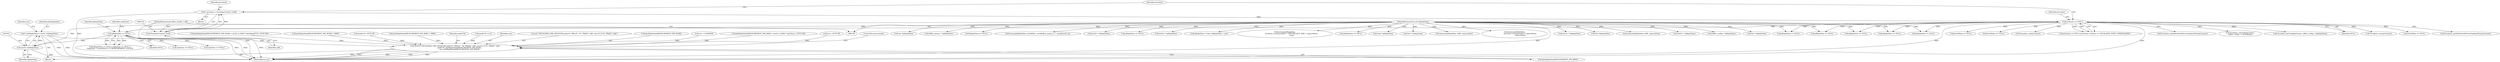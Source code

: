 digraph "0_Android_557bd7bfe6c4895faee09e46fc9b5304a956c8b7@pointer" {
"1001048" [label="(Call,* pIntReplyData = (int32_t*)pReplyData)"];
"1001050" [label="(Call,(int32_t*)pReplyData)"];
"1000880" [label="(Call,pReplyData == NULL)"];
"1000112" [label="(MethodParameterIn,void *pReplyData)"];
"1000123" [label="(Call,pContext == NULL)"];
"1000115" [label="(Call,* pContext = (VisualizerContext *)self)"];
"1000117" [label="(Call,(VisualizerContext *)self)"];
"1000107" [label="(MethodParameterIn,effect_handle_t self)"];
"1001103" [label="(Call,ALOGV(\"VISUALIZER_CMD_MEASURE peak=%\" PRIu16 \" (%\" PRId32 \"mB), rms=%.1f (%\" PRId32 \"mB)\",\n                peakU16, pIntReplyData[MEASUREMENT_IDX_PEAK],\n                rms, pIntReplyData[MEASUREMENT_IDX_RMS]))"];
"1001105" [label="(Identifier,peakU16)"];
"1000223" [label="(Call,Visualizer_getConfig(pContext, (effect_config_t *)pReplyData))"];
"1000533" [label="(Call,(int32_t *)pReplyData)"];
"1000877" [label="(Block,)"];
"1000125" [label="(Identifier,NULL)"];
"1000230" [label="(Call,Visualizer_reset(pContext))"];
"1000271" [label="(Call,(int *)pReplyData)"];
"1000119" [label="(Identifier,self)"];
"1001052" [label="(Identifier,pReplyData)"];
"1000880" [label="(Call,pReplyData == NULL)"];
"1000236" [label="(Call,pReplyData == NULL)"];
"1001055" [label="(Identifier,rms)"];
"1000882" [label="(Identifier,NULL)"];
"1000871" [label="(Call,memset(pReplyData, 0x80, captureSize))"];
"1000115" [label="(Call,* pContext = (VisualizerContext *)self)"];
"1000323" [label="(Call,pCmdData == NULL)"];
"1000117" [label="(Call,(VisualizerContext *)self)"];
"1000123" [label="(Call,pContext == NULL)"];
"1000896" [label="(Call,replySize == NULL)"];
"1001079" [label="(Call,peakU16 == 0)"];
"1001109" [label="(Identifier,rms)"];
"1000925" [label="(Call,Visualizer_getDeltaTimeMsFromUpdatedTime(pContext))"];
"1000884" [label="(Call,replySize == NULL)"];
"1001050" [label="(Call,(int32_t*)pReplyData)"];
"1000560" [label="(Call,(int32_t *)pReplyData)"];
"1000225" [label="(Call,(effect_config_t *)pReplyData)"];
"1000159" [label="(Call,(int *) pReplyData)"];
"1000885" [label="(Identifier,replySize)"];
"1000279" [label="(Call,pReplyData == NULL)"];
"1000314" [label="(Call,(int *)pReplyData)"];
"1000113" [label="(Block,)"];
"1001104" [label="(Literal,\"VISUALIZER_CMD_MEASURE peak=%\" PRIu16 \" (%\" PRId32 \"mB), rms=%.1f (%\" PRId32 \"mB)\")"];
"1001106" [label="(Call,pIntReplyData[MEASUREMENT_IDX_PEAK])"];
"1000168" [label="(Call,pCmdData == NULL)"];
"1001110" [label="(Call,pIntReplyData[MEASUREMENT_IDX_RMS])"];
"1000372" [label="(Call,(effect_param_t *)pReplyData)"];
"1001054" [label="(Call,rms < 0.000016f)"];
"1000498" [label="(Call,pCmdData == NULL)"];
"1001066" [label="(Call,pIntReplyData[MEASUREMENT_IDX_RMS] = (int32_t) (2000 * log10(rms / 32767.0f)))"];
"1000515" [label="(Call,pReplyData == NULL)"];
"1000361" [label="(Call,memcpy(pReplyData, pCmdData, sizeof(effect_param_t) + sizeof(uint32_t)))"];
"1000698" [label="(Call,pReplyData == NULL)"];
"1001048" [label="(Call,* pIntReplyData = (int32_t*)pReplyData)"];
"1000162" [label="(Call,Visualizer_init(pContext))"];
"1000597" [label="(Call,(int32_t *)pReplyData)"];
"1000124" [label="(Identifier,pContext)"];
"1000337" [label="(Call,pReplyData == NULL)"];
"1000881" [label="(Identifier,pReplyData)"];
"1001075" [label="(Call,rms / 32767.0f)"];
"1000678" [label="(Call,(int32_t *)pReplyData)"];
"1000879" [label="(Call,pReplyData == NULL || replySize == NULL ||\n *replySize < (sizeof(int32_t) * MEASUREMENT_COUNT))"];
"1000841" [label="(Call,pReplyData = (char *)pReplyData + size)"];
"1000107" [label="(MethodParameterIn,effect_handle_t self)"];
"1001113" [label="(ControlStructure,break;)"];
"1000831" [label="(Call,memcpy(pReplyData,\n                           pContext->mCaptureBuf + CAPTURE_BUF_SIZE + capturePoint,\n                           size))"];
"1000122" [label="(Call,pContext == NULL || pContext->mState == VISUALIZER_STATE_UNINITIALIZED)"];
"1000207" [label="(Call,pReplyData == NULL)"];
"1000177" [label="(Call,pReplyData == NULL)"];
"1000844" [label="(Call,(char *)pReplyData)"];
"1001091" [label="(Call,pIntReplyData[MEASUREMENT_IDX_PEAK] = (int32_t) (2000 * log10(peakU16 / 32767.0f)))"];
"1000116" [label="(Identifier,pContext)"];
"1000195" [label="(Call,(int *) pReplyData)"];
"1000723" [label="(Call,Visualizer_getDeltaTimeMsFromUpdatedTime(pContext))"];
"1000198" [label="(Call,Visualizer_setConfig(pContext,\n (effect_config_t *) pCmdData))"];
"1001083" [label="(Call,pIntReplyData[MEASUREMENT_IDX_PEAK] = -9600)"];
"1001103" [label="(Call,ALOGV(\"VISUALIZER_CMD_MEASURE peak=%\" PRIu16 \" (%\" PRId32 \"mB), rms=%.1f (%\" PRId32 \"mB)\",\n                peakU16, pIntReplyData[MEASUREMENT_IDX_PEAK],\n                rms, pIntReplyData[MEASUREMENT_IDX_RMS]))"];
"1000755" [label="(Call,memset(pReplyData, 0x80, captureSize))"];
"1001100" [label="(Call,peakU16 / 32767.0f)"];
"1000854" [label="(Call,memcpy(pReplyData,\n                       pContext->mCaptureBuf + capturePoint,\n                       captureSize))"];
"1001120" [label="(MethodReturn,int)"];
"1001058" [label="(Call,pIntReplyData[MEASUREMENT_IDX_RMS] = -9600)"];
"1000141" [label="(Call,pReplyData == NULL)"];
"1000112" [label="(MethodParameterIn,void *pReplyData)"];
"1001049" [label="(Identifier,pIntReplyData)"];
"1000128" [label="(Identifier,pContext)"];
"1001048" -> "1000877"  [label="AST: "];
"1001048" -> "1001050"  [label="CFG: "];
"1001049" -> "1001048"  [label="AST: "];
"1001050" -> "1001048"  [label="AST: "];
"1001055" -> "1001048"  [label="CFG: "];
"1001048" -> "1001120"  [label="DDG: "];
"1001048" -> "1001120"  [label="DDG: "];
"1001050" -> "1001048"  [label="DDG: "];
"1001048" -> "1001103"  [label="DDG: "];
"1001050" -> "1001052"  [label="CFG: "];
"1001051" -> "1001050"  [label="AST: "];
"1001052" -> "1001050"  [label="AST: "];
"1001050" -> "1001120"  [label="DDG: "];
"1000880" -> "1001050"  [label="DDG: "];
"1000112" -> "1001050"  [label="DDG: "];
"1000880" -> "1000879"  [label="AST: "];
"1000880" -> "1000882"  [label="CFG: "];
"1000881" -> "1000880"  [label="AST: "];
"1000882" -> "1000880"  [label="AST: "];
"1000885" -> "1000880"  [label="CFG: "];
"1000879" -> "1000880"  [label="CFG: "];
"1000880" -> "1001120"  [label="DDG: "];
"1000880" -> "1001120"  [label="DDG: "];
"1000880" -> "1000879"  [label="DDG: "];
"1000880" -> "1000879"  [label="DDG: "];
"1000112" -> "1000880"  [label="DDG: "];
"1000123" -> "1000880"  [label="DDG: "];
"1000880" -> "1000884"  [label="DDG: "];
"1000880" -> "1000896"  [label="DDG: "];
"1000112" -> "1000106"  [label="AST: "];
"1000112" -> "1001120"  [label="DDG: "];
"1000112" -> "1000141"  [label="DDG: "];
"1000112" -> "1000159"  [label="DDG: "];
"1000112" -> "1000177"  [label="DDG: "];
"1000112" -> "1000195"  [label="DDG: "];
"1000112" -> "1000207"  [label="DDG: "];
"1000112" -> "1000225"  [label="DDG: "];
"1000112" -> "1000236"  [label="DDG: "];
"1000112" -> "1000271"  [label="DDG: "];
"1000112" -> "1000279"  [label="DDG: "];
"1000112" -> "1000314"  [label="DDG: "];
"1000112" -> "1000337"  [label="DDG: "];
"1000112" -> "1000361"  [label="DDG: "];
"1000112" -> "1000372"  [label="DDG: "];
"1000112" -> "1000515"  [label="DDG: "];
"1000112" -> "1000533"  [label="DDG: "];
"1000112" -> "1000560"  [label="DDG: "];
"1000112" -> "1000597"  [label="DDG: "];
"1000112" -> "1000678"  [label="DDG: "];
"1000112" -> "1000698"  [label="DDG: "];
"1000112" -> "1000755"  [label="DDG: "];
"1000112" -> "1000831"  [label="DDG: "];
"1000112" -> "1000841"  [label="DDG: "];
"1000112" -> "1000844"  [label="DDG: "];
"1000112" -> "1000854"  [label="DDG: "];
"1000112" -> "1000871"  [label="DDG: "];
"1000123" -> "1000122"  [label="AST: "];
"1000123" -> "1000125"  [label="CFG: "];
"1000124" -> "1000123"  [label="AST: "];
"1000125" -> "1000123"  [label="AST: "];
"1000128" -> "1000123"  [label="CFG: "];
"1000122" -> "1000123"  [label="CFG: "];
"1000123" -> "1001120"  [label="DDG: "];
"1000123" -> "1001120"  [label="DDG: "];
"1000123" -> "1000122"  [label="DDG: "];
"1000123" -> "1000122"  [label="DDG: "];
"1000115" -> "1000123"  [label="DDG: "];
"1000123" -> "1000141"  [label="DDG: "];
"1000123" -> "1000162"  [label="DDG: "];
"1000123" -> "1000168"  [label="DDG: "];
"1000123" -> "1000198"  [label="DDG: "];
"1000123" -> "1000207"  [label="DDG: "];
"1000123" -> "1000223"  [label="DDG: "];
"1000123" -> "1000230"  [label="DDG: "];
"1000123" -> "1000236"  [label="DDG: "];
"1000123" -> "1000279"  [label="DDG: "];
"1000123" -> "1000323"  [label="DDG: "];
"1000123" -> "1000498"  [label="DDG: "];
"1000123" -> "1000698"  [label="DDG: "];
"1000123" -> "1000723"  [label="DDG: "];
"1000123" -> "1000925"  [label="DDG: "];
"1000115" -> "1000113"  [label="AST: "];
"1000115" -> "1000117"  [label="CFG: "];
"1000116" -> "1000115"  [label="AST: "];
"1000117" -> "1000115"  [label="AST: "];
"1000124" -> "1000115"  [label="CFG: "];
"1000115" -> "1001120"  [label="DDG: "];
"1000117" -> "1000115"  [label="DDG: "];
"1000117" -> "1000119"  [label="CFG: "];
"1000118" -> "1000117"  [label="AST: "];
"1000119" -> "1000117"  [label="AST: "];
"1000117" -> "1001120"  [label="DDG: "];
"1000107" -> "1000117"  [label="DDG: "];
"1000107" -> "1000106"  [label="AST: "];
"1000107" -> "1001120"  [label="DDG: "];
"1001103" -> "1000877"  [label="AST: "];
"1001103" -> "1001110"  [label="CFG: "];
"1001104" -> "1001103"  [label="AST: "];
"1001105" -> "1001103"  [label="AST: "];
"1001106" -> "1001103"  [label="AST: "];
"1001109" -> "1001103"  [label="AST: "];
"1001110" -> "1001103"  [label="AST: "];
"1001113" -> "1001103"  [label="CFG: "];
"1001103" -> "1001120"  [label="DDG: "];
"1001103" -> "1001120"  [label="DDG: "];
"1001103" -> "1001120"  [label="DDG: "];
"1001103" -> "1001120"  [label="DDG: "];
"1001103" -> "1001120"  [label="DDG: "];
"1001079" -> "1001103"  [label="DDG: "];
"1001100" -> "1001103"  [label="DDG: "];
"1001083" -> "1001103"  [label="DDG: "];
"1001091" -> "1001103"  [label="DDG: "];
"1001054" -> "1001103"  [label="DDG: "];
"1001075" -> "1001103"  [label="DDG: "];
"1001066" -> "1001103"  [label="DDG: "];
"1001058" -> "1001103"  [label="DDG: "];
}
